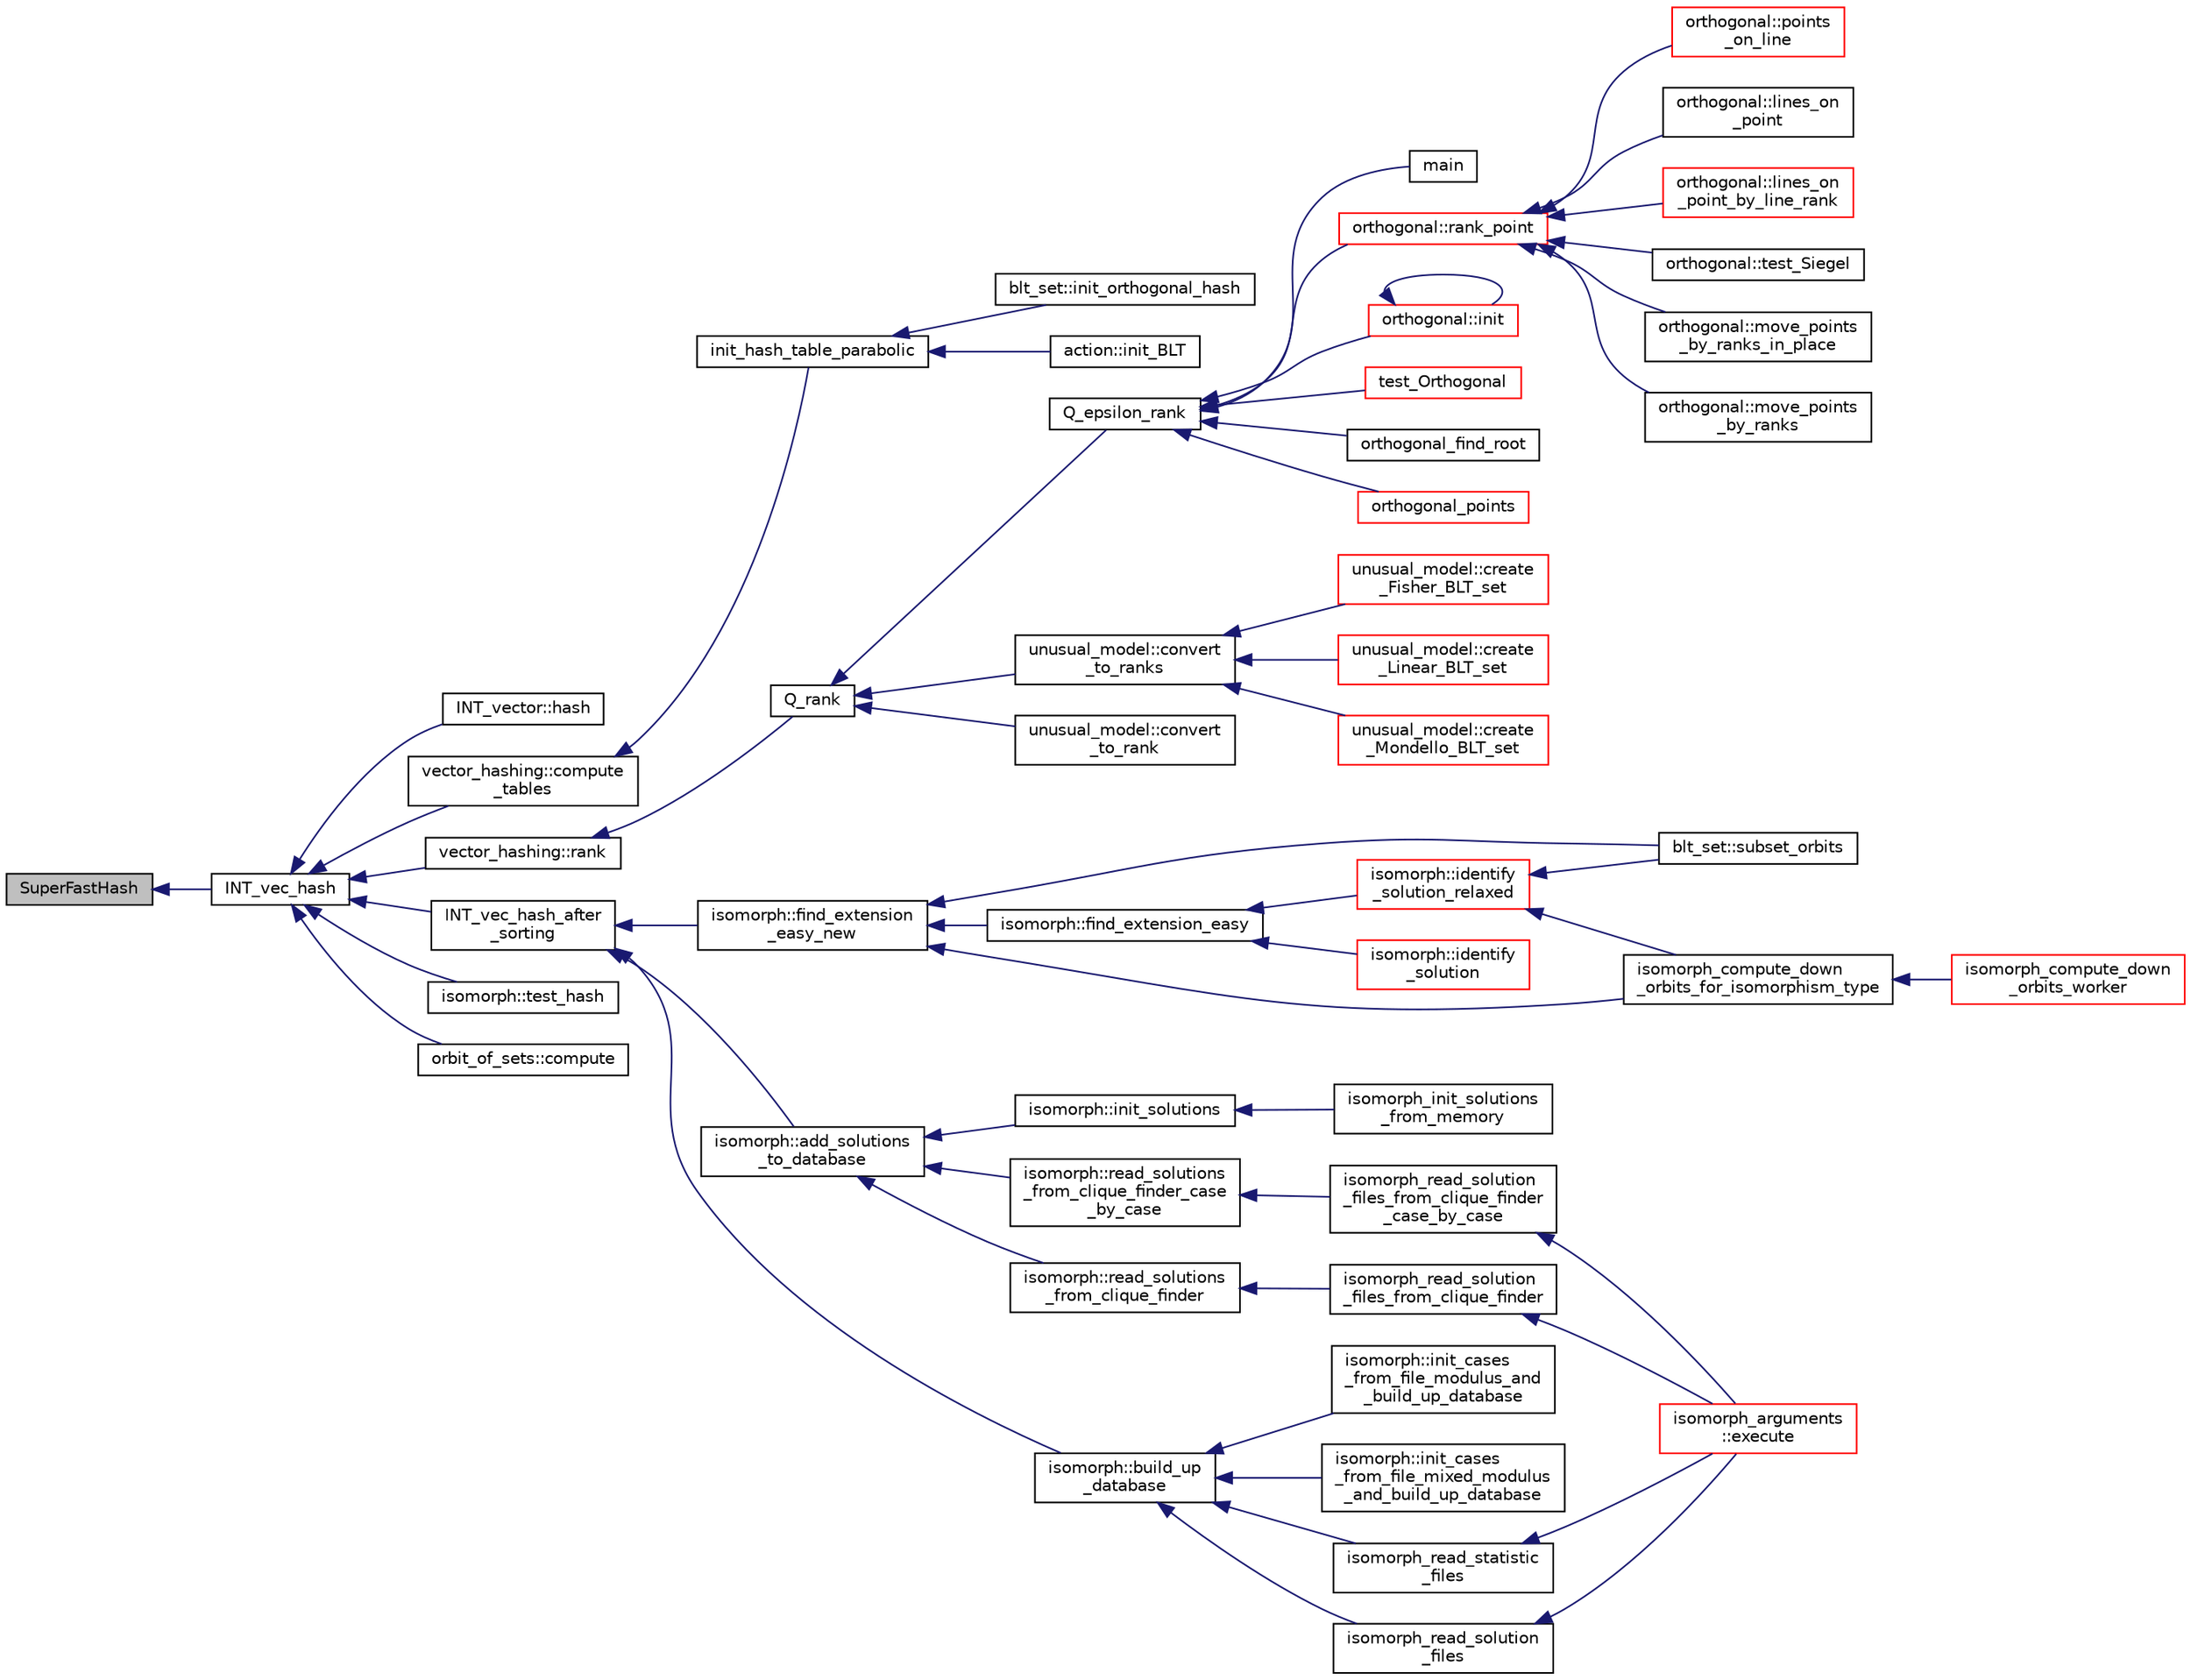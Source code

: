 digraph "SuperFastHash"
{
  edge [fontname="Helvetica",fontsize="10",labelfontname="Helvetica",labelfontsize="10"];
  node [fontname="Helvetica",fontsize="10",shape=record];
  rankdir="LR";
  Node8083 [label="SuperFastHash",height=0.2,width=0.4,color="black", fillcolor="grey75", style="filled", fontcolor="black"];
  Node8083 -> Node8084 [dir="back",color="midnightblue",fontsize="10",style="solid",fontname="Helvetica"];
  Node8084 [label="INT_vec_hash",height=0.2,width=0.4,color="black", fillcolor="white", style="filled",URL="$d4/d74/util_8_c.html#a2c14b1034b07b03b4df943066edeb99f"];
  Node8084 -> Node8085 [dir="back",color="midnightblue",fontsize="10",style="solid",fontname="Helvetica"];
  Node8085 [label="INT_vector::hash",height=0.2,width=0.4,color="black", fillcolor="white", style="filled",URL="$d0/de0/class_i_n_t__vector.html#a5316b2d7668325743b26ac18fcb550a2"];
  Node8084 -> Node8086 [dir="back",color="midnightblue",fontsize="10",style="solid",fontname="Helvetica"];
  Node8086 [label="vector_hashing::compute\l_tables",height=0.2,width=0.4,color="black", fillcolor="white", style="filled",URL="$d8/daa/classvector__hashing.html#aa80d25dc4d37520e54e4e8d664d665e6"];
  Node8086 -> Node8087 [dir="back",color="midnightblue",fontsize="10",style="solid",fontname="Helvetica"];
  Node8087 [label="init_hash_table_parabolic",height=0.2,width=0.4,color="black", fillcolor="white", style="filled",URL="$db/da0/lib_2foundations_2geometry_2orthogonal__points_8_c.html#ac0501667678e59124c88842414489011"];
  Node8087 -> Node8088 [dir="back",color="midnightblue",fontsize="10",style="solid",fontname="Helvetica"];
  Node8088 [label="blt_set::init_orthogonal_hash",height=0.2,width=0.4,color="black", fillcolor="white", style="filled",URL="$d1/d3d/classblt__set.html#ad8a73370e16f2adf30172c3159ca8a74"];
  Node8087 -> Node8089 [dir="back",color="midnightblue",fontsize="10",style="solid",fontname="Helvetica"];
  Node8089 [label="action::init_BLT",height=0.2,width=0.4,color="black", fillcolor="white", style="filled",URL="$d2/d86/classaction.html#a0d33ca0ebe7467b984c3058520e02a0c"];
  Node8084 -> Node8090 [dir="back",color="midnightblue",fontsize="10",style="solid",fontname="Helvetica"];
  Node8090 [label="vector_hashing::rank",height=0.2,width=0.4,color="black", fillcolor="white", style="filled",URL="$d8/daa/classvector__hashing.html#a4879796cc2ade5fcef891747909ec710"];
  Node8090 -> Node8091 [dir="back",color="midnightblue",fontsize="10",style="solid",fontname="Helvetica"];
  Node8091 [label="Q_rank",height=0.2,width=0.4,color="black", fillcolor="white", style="filled",URL="$db/da0/lib_2foundations_2geometry_2orthogonal__points_8_c.html#ad2671f4db3224df1e22494b9d946375e"];
  Node8091 -> Node8092 [dir="back",color="midnightblue",fontsize="10",style="solid",fontname="Helvetica"];
  Node8092 [label="Q_epsilon_rank",height=0.2,width=0.4,color="black", fillcolor="white", style="filled",URL="$db/da0/lib_2foundations_2geometry_2orthogonal__points_8_c.html#a0949e1151174e2988aa697cb31942e97"];
  Node8092 -> Node8093 [dir="back",color="midnightblue",fontsize="10",style="solid",fontname="Helvetica"];
  Node8093 [label="main",height=0.2,width=0.4,color="black", fillcolor="white", style="filled",URL="$d1/d15/apps_2combinatorics_2orthogonal_8_c.html#a3c04138a5bfe5d72780bb7e82a18e627"];
  Node8092 -> Node8094 [dir="back",color="midnightblue",fontsize="10",style="solid",fontname="Helvetica"];
  Node8094 [label="orthogonal::rank_point",height=0.2,width=0.4,color="red", fillcolor="white", style="filled",URL="$d7/daa/classorthogonal.html#adb4f1528590a804b3c011a68c9ebf655"];
  Node8094 -> Node8095 [dir="back",color="midnightblue",fontsize="10",style="solid",fontname="Helvetica"];
  Node8095 [label="orthogonal::points\l_on_line",height=0.2,width=0.4,color="red", fillcolor="white", style="filled",URL="$d7/daa/classorthogonal.html#afe1cc564902cc557d4d4d2ff85ee6839"];
  Node8094 -> Node8170 [dir="back",color="midnightblue",fontsize="10",style="solid",fontname="Helvetica"];
  Node8170 [label="orthogonal::lines_on\l_point",height=0.2,width=0.4,color="black", fillcolor="white", style="filled",URL="$d7/daa/classorthogonal.html#aa3249c7fddbc156af817fb274e41c914"];
  Node8094 -> Node8171 [dir="back",color="midnightblue",fontsize="10",style="solid",fontname="Helvetica"];
  Node8171 [label="orthogonal::lines_on\l_point_by_line_rank",height=0.2,width=0.4,color="red", fillcolor="white", style="filled",URL="$d7/daa/classorthogonal.html#adc21874b6da3cd3585c704994fb538aa"];
  Node8094 -> Node8191 [dir="back",color="midnightblue",fontsize="10",style="solid",fontname="Helvetica"];
  Node8191 [label="orthogonal::test_Siegel",height=0.2,width=0.4,color="black", fillcolor="white", style="filled",URL="$d7/daa/classorthogonal.html#ad6d248c572d92abe41416065addd4a69"];
  Node8094 -> Node8192 [dir="back",color="midnightblue",fontsize="10",style="solid",fontname="Helvetica"];
  Node8192 [label="orthogonal::move_points\l_by_ranks_in_place",height=0.2,width=0.4,color="black", fillcolor="white", style="filled",URL="$d7/daa/classorthogonal.html#a82fac7f7528e41392b5fe89860d4204d"];
  Node8094 -> Node8193 [dir="back",color="midnightblue",fontsize="10",style="solid",fontname="Helvetica"];
  Node8193 [label="orthogonal::move_points\l_by_ranks",height=0.2,width=0.4,color="black", fillcolor="white", style="filled",URL="$d7/daa/classorthogonal.html#a6b1b57c7b6114d7d51c9375fe5014b22"];
  Node8092 -> Node8198 [dir="back",color="midnightblue",fontsize="10",style="solid",fontname="Helvetica"];
  Node8198 [label="orthogonal::init",height=0.2,width=0.4,color="red", fillcolor="white", style="filled",URL="$d7/daa/classorthogonal.html#a8bd53ba30f34ac50889503f0f3ef6deb"];
  Node8198 -> Node8198 [dir="back",color="midnightblue",fontsize="10",style="solid",fontname="Helvetica"];
  Node8092 -> Node8470 [dir="back",color="midnightblue",fontsize="10",style="solid",fontname="Helvetica"];
  Node8470 [label="test_Orthogonal",height=0.2,width=0.4,color="red", fillcolor="white", style="filled",URL="$db/da0/lib_2foundations_2geometry_2orthogonal__points_8_c.html#a071f90f8a33649e2d4a8f5c9a401a4f4"];
  Node8092 -> Node8471 [dir="back",color="midnightblue",fontsize="10",style="solid",fontname="Helvetica"];
  Node8471 [label="orthogonal_find_root",height=0.2,width=0.4,color="black", fillcolor="white", style="filled",URL="$db/da0/lib_2foundations_2geometry_2orthogonal__points_8_c.html#a6c7b16f839dc3e1ee95f61a37139c8a0"];
  Node8092 -> Node8472 [dir="back",color="midnightblue",fontsize="10",style="solid",fontname="Helvetica"];
  Node8472 [label="orthogonal_points",height=0.2,width=0.4,color="red", fillcolor="white", style="filled",URL="$d7/d83/points_8_c.html#a2a86a595e599aecd619f0046595252e4"];
  Node8091 -> Node8474 [dir="back",color="midnightblue",fontsize="10",style="solid",fontname="Helvetica"];
  Node8474 [label="unusual_model::convert\l_to_ranks",height=0.2,width=0.4,color="black", fillcolor="white", style="filled",URL="$dc/d50/classunusual__model.html#ab5cdb8ec08ae842b6ae4831385e9934b"];
  Node8474 -> Node8475 [dir="back",color="midnightblue",fontsize="10",style="solid",fontname="Helvetica"];
  Node8475 [label="unusual_model::create\l_Fisher_BLT_set",height=0.2,width=0.4,color="red", fillcolor="white", style="filled",URL="$dc/d50/classunusual__model.html#ad8a52feef5e6da3cee43dd09c64c5eeb"];
  Node8474 -> Node8479 [dir="back",color="midnightblue",fontsize="10",style="solid",fontname="Helvetica"];
  Node8479 [label="unusual_model::create\l_Linear_BLT_set",height=0.2,width=0.4,color="red", fillcolor="white", style="filled",URL="$dc/d50/classunusual__model.html#ae1a8f13e4e870b50e7fa24671f709d3b"];
  Node8474 -> Node8481 [dir="back",color="midnightblue",fontsize="10",style="solid",fontname="Helvetica"];
  Node8481 [label="unusual_model::create\l_Mondello_BLT_set",height=0.2,width=0.4,color="red", fillcolor="white", style="filled",URL="$dc/d50/classunusual__model.html#a24648c38693c1595023ed28b3eed0972"];
  Node8091 -> Node8483 [dir="back",color="midnightblue",fontsize="10",style="solid",fontname="Helvetica"];
  Node8483 [label="unusual_model::convert\l_to_rank",height=0.2,width=0.4,color="black", fillcolor="white", style="filled",URL="$dc/d50/classunusual__model.html#ac3c9a8673189d7f889ff019f1c2a9bf7"];
  Node8084 -> Node8484 [dir="back",color="midnightblue",fontsize="10",style="solid",fontname="Helvetica"];
  Node8484 [label="INT_vec_hash_after\l_sorting",height=0.2,width=0.4,color="black", fillcolor="white", style="filled",URL="$d4/d74/util_8_c.html#aeafeac33912863498dad1e3c222d54b7"];
  Node8484 -> Node8485 [dir="back",color="midnightblue",fontsize="10",style="solid",fontname="Helvetica"];
  Node8485 [label="isomorph::find_extension\l_easy_new",height=0.2,width=0.4,color="black", fillcolor="white", style="filled",URL="$d3/d5f/classisomorph.html#a239dde6a8264198fc3f6fb2e15cd882d"];
  Node8485 -> Node8277 [dir="back",color="midnightblue",fontsize="10",style="solid",fontname="Helvetica"];
  Node8277 [label="blt_set::subset_orbits",height=0.2,width=0.4,color="black", fillcolor="white", style="filled",URL="$d1/d3d/classblt__set.html#af8f79fc4346244acfa0e2c2d23c36993"];
  Node8485 -> Node8486 [dir="back",color="midnightblue",fontsize="10",style="solid",fontname="Helvetica"];
  Node8486 [label="isomorph::find_extension_easy",height=0.2,width=0.4,color="black", fillcolor="white", style="filled",URL="$d3/d5f/classisomorph.html#a2861ed73bff2090e2c2a97e263258134"];
  Node8486 -> Node8487 [dir="back",color="midnightblue",fontsize="10",style="solid",fontname="Helvetica"];
  Node8487 [label="isomorph::identify\l_solution_relaxed",height=0.2,width=0.4,color="red", fillcolor="white", style="filled",URL="$d3/d5f/classisomorph.html#a8c36c61c16700d8e570f71f84a4aabc6"];
  Node8487 -> Node8277 [dir="back",color="midnightblue",fontsize="10",style="solid",fontname="Helvetica"];
  Node8487 -> Node8278 [dir="back",color="midnightblue",fontsize="10",style="solid",fontname="Helvetica"];
  Node8278 [label="isomorph_compute_down\l_orbits_for_isomorphism_type",height=0.2,width=0.4,color="black", fillcolor="white", style="filled",URL="$d4/d7e/isomorph__global_8_c.html#a13519b3a5d3b5ceb26b4bec6736b0086"];
  Node8278 -> Node8279 [dir="back",color="midnightblue",fontsize="10",style="solid",fontname="Helvetica"];
  Node8279 [label="isomorph_compute_down\l_orbits_worker",height=0.2,width=0.4,color="red", fillcolor="white", style="filled",URL="$d4/d7e/isomorph__global_8_c.html#a4edf4a833ce5638a3d58cfae1c702b37"];
  Node8486 -> Node8488 [dir="back",color="midnightblue",fontsize="10",style="solid",fontname="Helvetica"];
  Node8488 [label="isomorph::identify\l_solution",height=0.2,width=0.4,color="red", fillcolor="white", style="filled",URL="$d3/d5f/classisomorph.html#abc63d2e561a6209e32c47d8486c9a67e"];
  Node8485 -> Node8278 [dir="back",color="midnightblue",fontsize="10",style="solid",fontname="Helvetica"];
  Node8484 -> Node8495 [dir="back",color="midnightblue",fontsize="10",style="solid",fontname="Helvetica"];
  Node8495 [label="isomorph::add_solutions\l_to_database",height=0.2,width=0.4,color="black", fillcolor="white", style="filled",URL="$d3/d5f/classisomorph.html#afe502608a65808a0daf63ac05c860e62"];
  Node8495 -> Node8496 [dir="back",color="midnightblue",fontsize="10",style="solid",fontname="Helvetica"];
  Node8496 [label="isomorph::init_solutions",height=0.2,width=0.4,color="black", fillcolor="white", style="filled",URL="$d3/d5f/classisomorph.html#a729746a01bd45d55565d0a11cda9e9a3"];
  Node8496 -> Node8497 [dir="back",color="midnightblue",fontsize="10",style="solid",fontname="Helvetica"];
  Node8497 [label="isomorph_init_solutions\l_from_memory",height=0.2,width=0.4,color="black", fillcolor="white", style="filled",URL="$d4/d7e/isomorph__global_8_c.html#a490bbe6199dc1e29d186b26834266e03"];
  Node8495 -> Node8498 [dir="back",color="midnightblue",fontsize="10",style="solid",fontname="Helvetica"];
  Node8498 [label="isomorph::read_solutions\l_from_clique_finder_case\l_by_case",height=0.2,width=0.4,color="black", fillcolor="white", style="filled",URL="$d3/d5f/classisomorph.html#a65bc5ec528f741a1b01cdd606dfed579"];
  Node8498 -> Node8499 [dir="back",color="midnightblue",fontsize="10",style="solid",fontname="Helvetica"];
  Node8499 [label="isomorph_read_solution\l_files_from_clique_finder\l_case_by_case",height=0.2,width=0.4,color="black", fillcolor="white", style="filled",URL="$d4/d7e/isomorph__global_8_c.html#a2a55ab4b2df6ae83f916cf01eccdf67c"];
  Node8499 -> Node8281 [dir="back",color="midnightblue",fontsize="10",style="solid",fontname="Helvetica"];
  Node8281 [label="isomorph_arguments\l::execute",height=0.2,width=0.4,color="red", fillcolor="white", style="filled",URL="$d5/de4/classisomorph__arguments.html#aa85e472d14906abdd5672dc66027583e"];
  Node8495 -> Node8500 [dir="back",color="midnightblue",fontsize="10",style="solid",fontname="Helvetica"];
  Node8500 [label="isomorph::read_solutions\l_from_clique_finder",height=0.2,width=0.4,color="black", fillcolor="white", style="filled",URL="$d3/d5f/classisomorph.html#a14c4ac27b0d97d338e14ac0d183c5c64"];
  Node8500 -> Node8501 [dir="back",color="midnightblue",fontsize="10",style="solid",fontname="Helvetica"];
  Node8501 [label="isomorph_read_solution\l_files_from_clique_finder",height=0.2,width=0.4,color="black", fillcolor="white", style="filled",URL="$d4/d7e/isomorph__global_8_c.html#ad8be067333430bfdd26c0a34549f4556"];
  Node8501 -> Node8281 [dir="back",color="midnightblue",fontsize="10",style="solid",fontname="Helvetica"];
  Node8484 -> Node8502 [dir="back",color="midnightblue",fontsize="10",style="solid",fontname="Helvetica"];
  Node8502 [label="isomorph::build_up\l_database",height=0.2,width=0.4,color="black", fillcolor="white", style="filled",URL="$d3/d5f/classisomorph.html#a40bea8f733a5855879f927fc73324384"];
  Node8502 -> Node8503 [dir="back",color="midnightblue",fontsize="10",style="solid",fontname="Helvetica"];
  Node8503 [label="isomorph::init_cases\l_from_file_modulus_and\l_build_up_database",height=0.2,width=0.4,color="black", fillcolor="white", style="filled",URL="$d3/d5f/classisomorph.html#a42c6ebeadb51263d8ae8c1bdaae3ebbd"];
  Node8502 -> Node8504 [dir="back",color="midnightblue",fontsize="10",style="solid",fontname="Helvetica"];
  Node8504 [label="isomorph::init_cases\l_from_file_mixed_modulus\l_and_build_up_database",height=0.2,width=0.4,color="black", fillcolor="white", style="filled",URL="$d3/d5f/classisomorph.html#acae208131143734575c088b5f50123f6"];
  Node8502 -> Node8505 [dir="back",color="midnightblue",fontsize="10",style="solid",fontname="Helvetica"];
  Node8505 [label="isomorph_read_statistic\l_files",height=0.2,width=0.4,color="black", fillcolor="white", style="filled",URL="$d4/d7e/isomorph__global_8_c.html#a78a6ee9d7dee4708fc721374bdebfa83"];
  Node8505 -> Node8281 [dir="back",color="midnightblue",fontsize="10",style="solid",fontname="Helvetica"];
  Node8502 -> Node8506 [dir="back",color="midnightblue",fontsize="10",style="solid",fontname="Helvetica"];
  Node8506 [label="isomorph_read_solution\l_files",height=0.2,width=0.4,color="black", fillcolor="white", style="filled",URL="$d4/d7e/isomorph__global_8_c.html#a697da824ab34db5c830530fb3c97df24"];
  Node8506 -> Node8281 [dir="back",color="midnightblue",fontsize="10",style="solid",fontname="Helvetica"];
  Node8084 -> Node8507 [dir="back",color="midnightblue",fontsize="10",style="solid",fontname="Helvetica"];
  Node8507 [label="isomorph::test_hash",height=0.2,width=0.4,color="black", fillcolor="white", style="filled",URL="$d3/d5f/classisomorph.html#a53560280664b268a0500d26c801b1e68"];
  Node8084 -> Node8508 [dir="back",color="midnightblue",fontsize="10",style="solid",fontname="Helvetica"];
  Node8508 [label="orbit_of_sets::compute",height=0.2,width=0.4,color="black", fillcolor="white", style="filled",URL="$d5/da0/classorbit__of__sets.html#a10a9635a3d0dc263453c667f5f44af54"];
}
